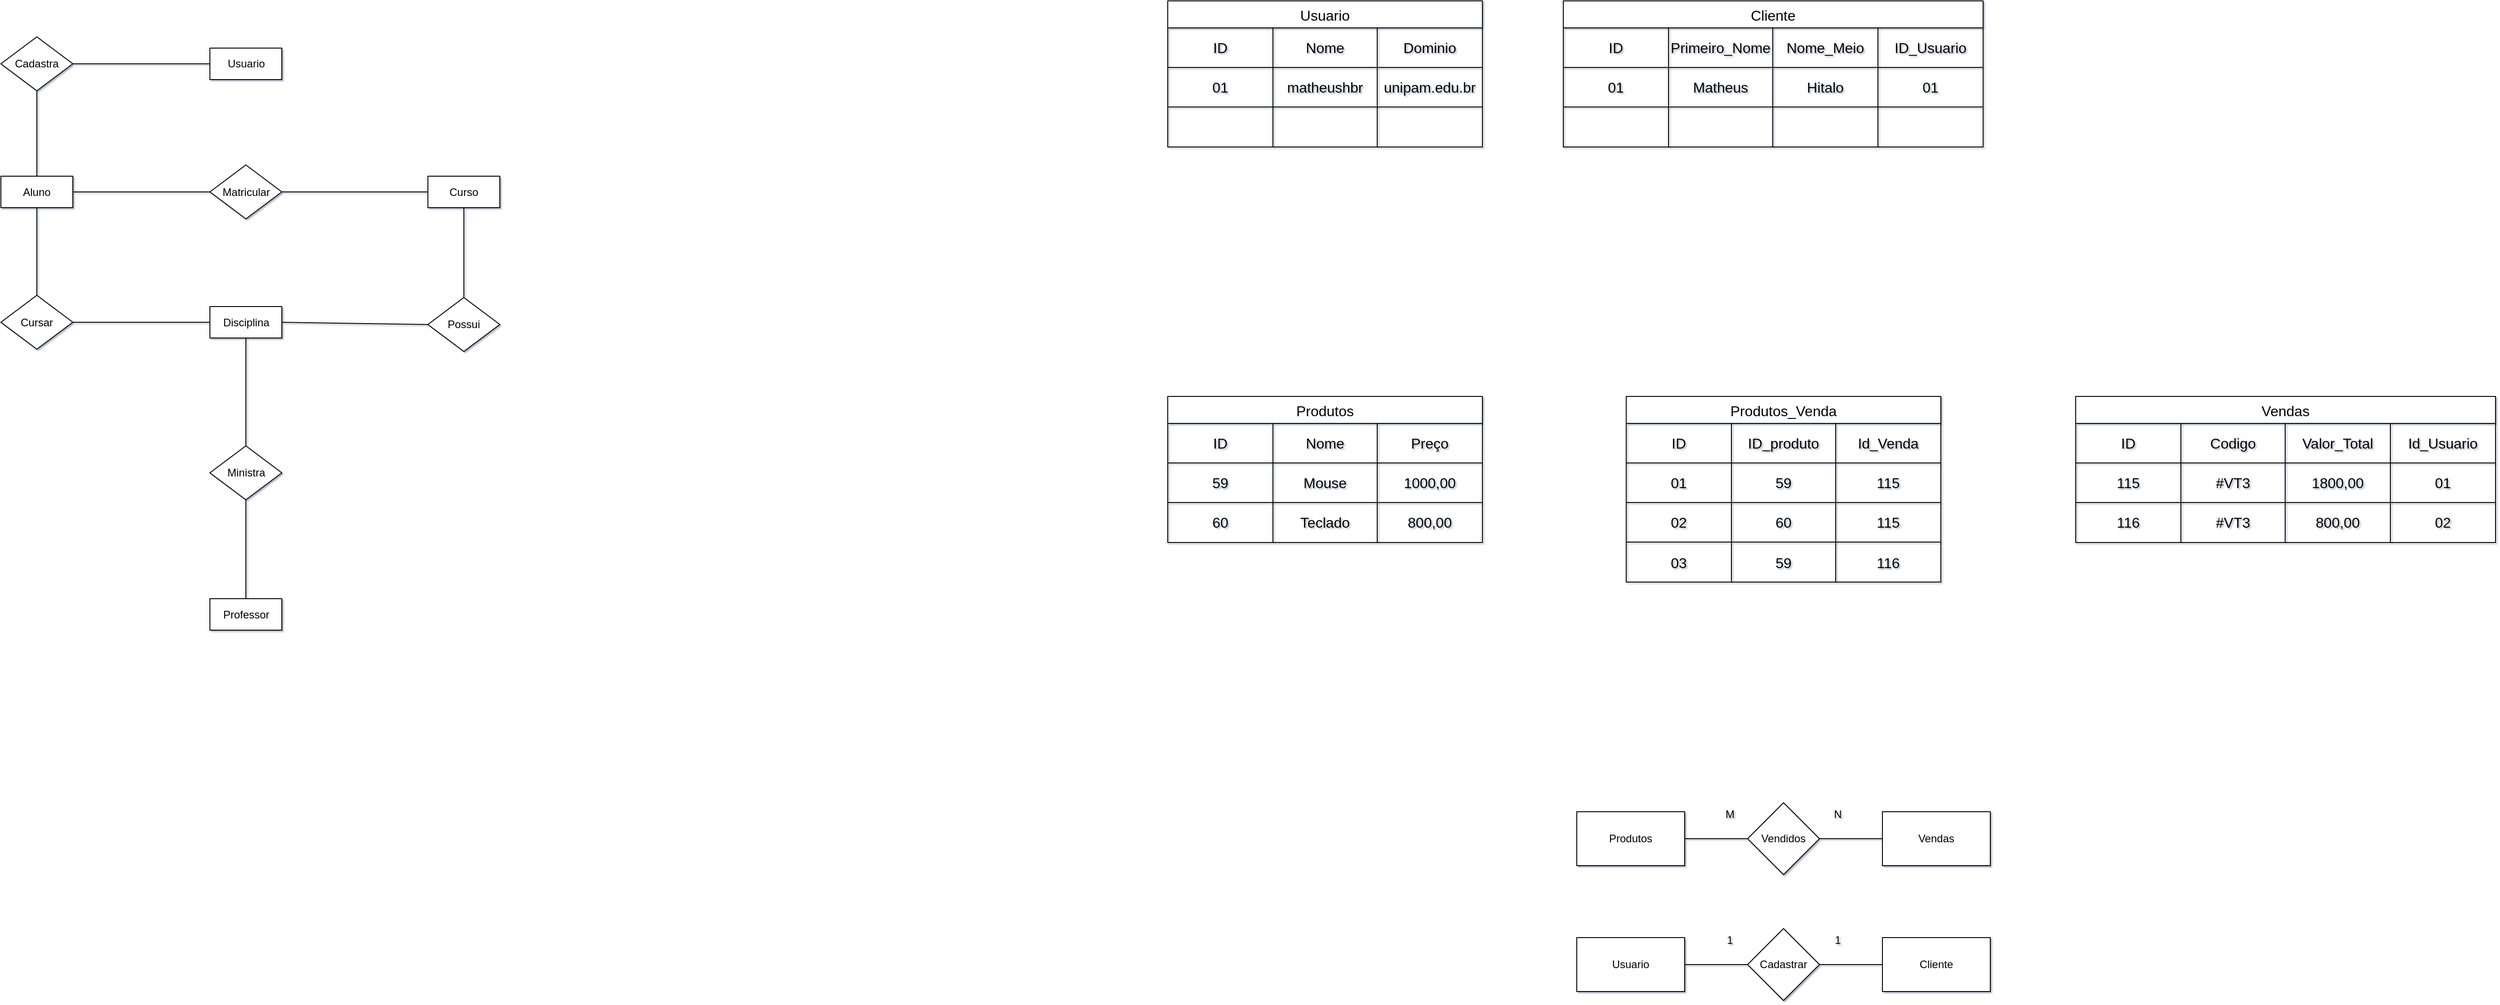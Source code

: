 <mxfile>
    <diagram id="MPY_lD23Bse4cmmgmdZv" name="Página-1">
        <mxGraphModel dx="924" dy="499" grid="1" gridSize="10" guides="1" tooltips="1" connect="1" arrows="1" fold="1" page="1" pageScale="1" pageWidth="2040" pageHeight="2040" math="0" shadow="1">
            <root>
                <mxCell id="0"/>
                <mxCell id="1" parent="0"/>
                <mxCell id="2" value="Matricular" style="rhombus;whiteSpace=wrap;html=1;" vertex="1" parent="1">
                    <mxGeometry x="974.5" y="662.5" width="80" height="60" as="geometry"/>
                </mxCell>
                <mxCell id="3" value="Aluno" style="whiteSpace=wrap;html=1;" vertex="1" parent="1">
                    <mxGeometry x="742" y="675" width="80" height="35" as="geometry"/>
                </mxCell>
                <mxCell id="4" value="Disciplina" style="whiteSpace=wrap;html=1;" vertex="1" parent="1">
                    <mxGeometry x="974.5" y="820" width="80" height="35" as="geometry"/>
                </mxCell>
                <mxCell id="5" value="Possui" style="rhombus;whiteSpace=wrap;html=1;" vertex="1" parent="1">
                    <mxGeometry x="1217" y="810" width="80" height="60" as="geometry"/>
                </mxCell>
                <mxCell id="6" value="Curso" style="whiteSpace=wrap;html=1;" vertex="1" parent="1">
                    <mxGeometry x="1217" y="675" width="80" height="35" as="geometry"/>
                </mxCell>
                <mxCell id="7" value="" style="endArrow=none;html=1;entryX=0.5;entryY=1;entryDx=0;entryDy=0;exitX=0.5;exitY=0;exitDx=0;exitDy=0;" edge="1" parent="1" source="5" target="6">
                    <mxGeometry width="50" height="50" relative="1" as="geometry">
                        <mxPoint x="992" y="795" as="sourcePoint"/>
                        <mxPoint x="1042" y="745" as="targetPoint"/>
                    </mxGeometry>
                </mxCell>
                <mxCell id="8" value="" style="endArrow=none;html=1;entryX=0;entryY=0.5;entryDx=0;entryDy=0;exitX=1;exitY=0.5;exitDx=0;exitDy=0;" edge="1" parent="1" source="4" target="5">
                    <mxGeometry width="50" height="50" relative="1" as="geometry">
                        <mxPoint x="992" y="795" as="sourcePoint"/>
                        <mxPoint x="1042" y="745" as="targetPoint"/>
                    </mxGeometry>
                </mxCell>
                <mxCell id="9" value="" style="endArrow=none;html=1;exitX=1;exitY=0.5;exitDx=0;exitDy=0;entryX=0;entryY=0.5;entryDx=0;entryDy=0;" edge="1" parent="1" source="16" target="4">
                    <mxGeometry width="50" height="50" relative="1" as="geometry">
                        <mxPoint x="992" y="795" as="sourcePoint"/>
                        <mxPoint x="1042" y="745" as="targetPoint"/>
                    </mxGeometry>
                </mxCell>
                <mxCell id="10" value="" style="endArrow=none;html=1;entryX=0.5;entryY=1;entryDx=0;entryDy=0;exitX=0.5;exitY=0;exitDx=0;exitDy=0;" edge="1" parent="1" source="16" target="3">
                    <mxGeometry width="50" height="50" relative="1" as="geometry">
                        <mxPoint x="992" y="795" as="sourcePoint"/>
                        <mxPoint x="1042" y="745" as="targetPoint"/>
                    </mxGeometry>
                </mxCell>
                <mxCell id="11" value="Cadastra" style="rhombus;whiteSpace=wrap;html=1;" vertex="1" parent="1">
                    <mxGeometry x="742" y="520" width="80" height="60" as="geometry"/>
                </mxCell>
                <mxCell id="12" value="Usuario" style="whiteSpace=wrap;html=1;" vertex="1" parent="1">
                    <mxGeometry x="974.5" y="532.5" width="80" height="35" as="geometry"/>
                </mxCell>
                <mxCell id="13" value="" style="endArrow=none;html=1;entryX=0.5;entryY=1;entryDx=0;entryDy=0;exitX=0.5;exitY=0;exitDx=0;exitDy=0;" edge="1" parent="1" source="3" target="11">
                    <mxGeometry width="50" height="50" relative="1" as="geometry">
                        <mxPoint x="992" y="695" as="sourcePoint"/>
                        <mxPoint x="1042" y="645" as="targetPoint"/>
                    </mxGeometry>
                </mxCell>
                <mxCell id="14" value="" style="endArrow=none;html=1;entryX=1;entryY=0.5;entryDx=0;entryDy=0;exitX=0;exitY=0.5;exitDx=0;exitDy=0;" edge="1" parent="1" source="12" target="11">
                    <mxGeometry width="50" height="50" relative="1" as="geometry">
                        <mxPoint x="992" y="695" as="sourcePoint"/>
                        <mxPoint x="1042" y="645" as="targetPoint"/>
                    </mxGeometry>
                </mxCell>
                <mxCell id="16" value="Cursar" style="rhombus;whiteSpace=wrap;html=1;" vertex="1" parent="1">
                    <mxGeometry x="742" y="807.5" width="80" height="60" as="geometry"/>
                </mxCell>
                <mxCell id="17" value="" style="endArrow=none;html=1;entryX=1;entryY=0.5;entryDx=0;entryDy=0;exitX=0;exitY=0.5;exitDx=0;exitDy=0;" edge="1" parent="1" source="2" target="3">
                    <mxGeometry width="50" height="50" relative="1" as="geometry">
                        <mxPoint x="962" y="665" as="sourcePoint"/>
                        <mxPoint x="1042" y="645" as="targetPoint"/>
                    </mxGeometry>
                </mxCell>
                <mxCell id="18" value="" style="endArrow=none;html=1;entryX=0;entryY=0.5;entryDx=0;entryDy=0;exitX=1;exitY=0.5;exitDx=0;exitDy=0;" edge="1" parent="1" source="2" target="6">
                    <mxGeometry width="50" height="50" relative="1" as="geometry">
                        <mxPoint x="1062" y="695" as="sourcePoint"/>
                        <mxPoint x="1042" y="645" as="targetPoint"/>
                    </mxGeometry>
                </mxCell>
                <mxCell id="19" value="Ministra" style="rhombus;whiteSpace=wrap;html=1;" vertex="1" parent="1">
                    <mxGeometry x="974.5" y="975" width="80" height="60" as="geometry"/>
                </mxCell>
                <mxCell id="20" value="" style="endArrow=none;html=1;entryX=0.5;entryY=1;entryDx=0;entryDy=0;exitX=0.5;exitY=0;exitDx=0;exitDy=0;" edge="1" parent="1" source="19" target="4">
                    <mxGeometry width="50" height="50" relative="1" as="geometry">
                        <mxPoint x="992" y="995" as="sourcePoint"/>
                        <mxPoint x="1042" y="945" as="targetPoint"/>
                    </mxGeometry>
                </mxCell>
                <mxCell id="21" value="Professor" style="whiteSpace=wrap;html=1;" vertex="1" parent="1">
                    <mxGeometry x="974.5" y="1145" width="80" height="35" as="geometry"/>
                </mxCell>
                <mxCell id="22" value="" style="endArrow=none;html=1;entryX=0.5;entryY=0;entryDx=0;entryDy=0;exitX=0.5;exitY=1;exitDx=0;exitDy=0;" edge="1" parent="1" source="19" target="21">
                    <mxGeometry width="50" height="50" relative="1" as="geometry">
                        <mxPoint x="992" y="995" as="sourcePoint"/>
                        <mxPoint x="1042" y="945" as="targetPoint"/>
                    </mxGeometry>
                </mxCell>
                <mxCell id="27" value="Usuario" style="shape=table;startSize=30;container=1;collapsible=0;childLayout=tableLayout;strokeColor=default;fontSize=16;" vertex="1" parent="1">
                    <mxGeometry x="2040" y="480" width="350" height="162.5" as="geometry"/>
                </mxCell>
                <mxCell id="28" value="" style="shape=tableRow;horizontal=0;startSize=0;swimlaneHead=0;swimlaneBody=0;strokeColor=inherit;top=0;left=0;bottom=0;right=0;collapsible=0;dropTarget=0;fillColor=none;points=[[0,0.5],[1,0.5]];portConstraint=eastwest;fontSize=16;" vertex="1" parent="27">
                    <mxGeometry y="30" width="350" height="44" as="geometry"/>
                </mxCell>
                <mxCell id="29" value="ID" style="shape=partialRectangle;html=1;whiteSpace=wrap;connectable=0;strokeColor=inherit;overflow=hidden;fillColor=none;top=0;left=0;bottom=0;right=0;pointerEvents=1;fontSize=16;" vertex="1" parent="28">
                    <mxGeometry width="117" height="44" as="geometry">
                        <mxRectangle width="117" height="44" as="alternateBounds"/>
                    </mxGeometry>
                </mxCell>
                <mxCell id="30" value="Nome" style="shape=partialRectangle;html=1;whiteSpace=wrap;connectable=0;strokeColor=inherit;overflow=hidden;fillColor=none;top=0;left=0;bottom=0;right=0;pointerEvents=1;fontSize=16;" vertex="1" parent="28">
                    <mxGeometry x="117" width="116" height="44" as="geometry">
                        <mxRectangle width="116" height="44" as="alternateBounds"/>
                    </mxGeometry>
                </mxCell>
                <mxCell id="31" value="Dominio" style="shape=partialRectangle;html=1;whiteSpace=wrap;connectable=0;strokeColor=inherit;overflow=hidden;fillColor=none;top=0;left=0;bottom=0;right=0;pointerEvents=1;fontSize=16;" vertex="1" parent="28">
                    <mxGeometry x="233" width="117" height="44" as="geometry">
                        <mxRectangle width="117" height="44" as="alternateBounds"/>
                    </mxGeometry>
                </mxCell>
                <mxCell id="32" value="" style="shape=tableRow;horizontal=0;startSize=0;swimlaneHead=0;swimlaneBody=0;strokeColor=inherit;top=0;left=0;bottom=0;right=0;collapsible=0;dropTarget=0;fillColor=none;points=[[0,0.5],[1,0.5]];portConstraint=eastwest;fontSize=16;" vertex="1" parent="27">
                    <mxGeometry y="74" width="350" height="44" as="geometry"/>
                </mxCell>
                <mxCell id="33" value="01" style="shape=partialRectangle;html=1;whiteSpace=wrap;connectable=0;strokeColor=inherit;overflow=hidden;fillColor=none;top=0;left=0;bottom=0;right=0;pointerEvents=1;fontSize=16;" vertex="1" parent="32">
                    <mxGeometry width="117" height="44" as="geometry">
                        <mxRectangle width="117" height="44" as="alternateBounds"/>
                    </mxGeometry>
                </mxCell>
                <mxCell id="34" value="matheushbr" style="shape=partialRectangle;html=1;whiteSpace=wrap;connectable=0;strokeColor=inherit;overflow=hidden;fillColor=none;top=0;left=0;bottom=0;right=0;pointerEvents=1;fontSize=16;" vertex="1" parent="32">
                    <mxGeometry x="117" width="116" height="44" as="geometry">
                        <mxRectangle width="116" height="44" as="alternateBounds"/>
                    </mxGeometry>
                </mxCell>
                <mxCell id="35" value="unipam.edu.br" style="shape=partialRectangle;html=1;whiteSpace=wrap;connectable=0;strokeColor=inherit;overflow=hidden;fillColor=none;top=0;left=0;bottom=0;right=0;pointerEvents=1;fontSize=16;" vertex="1" parent="32">
                    <mxGeometry x="233" width="117" height="44" as="geometry">
                        <mxRectangle width="117" height="44" as="alternateBounds"/>
                    </mxGeometry>
                </mxCell>
                <mxCell id="36" value="" style="shape=tableRow;horizontal=0;startSize=0;swimlaneHead=0;swimlaneBody=0;strokeColor=inherit;top=0;left=0;bottom=0;right=0;collapsible=0;dropTarget=0;fillColor=none;points=[[0,0.5],[1,0.5]];portConstraint=eastwest;fontSize=16;" vertex="1" parent="27">
                    <mxGeometry y="118" width="350" height="44" as="geometry"/>
                </mxCell>
                <mxCell id="37" value="" style="shape=partialRectangle;html=1;whiteSpace=wrap;connectable=0;strokeColor=inherit;overflow=hidden;fillColor=none;top=0;left=0;bottom=0;right=0;pointerEvents=1;fontSize=16;" vertex="1" parent="36">
                    <mxGeometry width="117" height="44" as="geometry">
                        <mxRectangle width="117" height="44" as="alternateBounds"/>
                    </mxGeometry>
                </mxCell>
                <mxCell id="38" value="" style="shape=partialRectangle;html=1;whiteSpace=wrap;connectable=0;strokeColor=inherit;overflow=hidden;fillColor=none;top=0;left=0;bottom=0;right=0;pointerEvents=1;fontSize=16;" vertex="1" parent="36">
                    <mxGeometry x="117" width="116" height="44" as="geometry">
                        <mxRectangle width="116" height="44" as="alternateBounds"/>
                    </mxGeometry>
                </mxCell>
                <mxCell id="39" value="" style="shape=partialRectangle;html=1;whiteSpace=wrap;connectable=0;strokeColor=inherit;overflow=hidden;fillColor=none;top=0;left=0;bottom=0;right=0;pointerEvents=1;fontSize=16;" vertex="1" parent="36">
                    <mxGeometry x="233" width="117" height="44" as="geometry">
                        <mxRectangle width="117" height="44" as="alternateBounds"/>
                    </mxGeometry>
                </mxCell>
                <mxCell id="40" value="Cliente" style="shape=table;startSize=30;container=1;collapsible=0;childLayout=tableLayout;strokeColor=default;fontSize=16;" vertex="1" parent="1">
                    <mxGeometry x="2480" y="480" width="467" height="162.5" as="geometry"/>
                </mxCell>
                <mxCell id="41" value="" style="shape=tableRow;horizontal=0;startSize=0;swimlaneHead=0;swimlaneBody=0;strokeColor=inherit;top=0;left=0;bottom=0;right=0;collapsible=0;dropTarget=0;fillColor=none;points=[[0,0.5],[1,0.5]];portConstraint=eastwest;fontSize=16;" vertex="1" parent="40">
                    <mxGeometry y="30" width="467" height="44" as="geometry"/>
                </mxCell>
                <mxCell id="42" value="ID" style="shape=partialRectangle;html=1;whiteSpace=wrap;connectable=0;strokeColor=inherit;overflow=hidden;fillColor=none;top=0;left=0;bottom=0;right=0;pointerEvents=1;fontSize=16;" vertex="1" parent="41">
                    <mxGeometry width="117" height="44" as="geometry">
                        <mxRectangle width="117" height="44" as="alternateBounds"/>
                    </mxGeometry>
                </mxCell>
                <mxCell id="43" value="Primeiro_Nome" style="shape=partialRectangle;html=1;whiteSpace=wrap;connectable=0;strokeColor=inherit;overflow=hidden;fillColor=none;top=0;left=0;bottom=0;right=0;pointerEvents=1;fontSize=16;" vertex="1" parent="41">
                    <mxGeometry x="117" width="116" height="44" as="geometry">
                        <mxRectangle width="116" height="44" as="alternateBounds"/>
                    </mxGeometry>
                </mxCell>
                <mxCell id="44" value="Nome_Meio" style="shape=partialRectangle;html=1;whiteSpace=wrap;connectable=0;strokeColor=inherit;overflow=hidden;fillColor=none;top=0;left=0;bottom=0;right=0;pointerEvents=1;fontSize=16;" vertex="1" parent="41">
                    <mxGeometry x="233" width="117" height="44" as="geometry">
                        <mxRectangle width="117" height="44" as="alternateBounds"/>
                    </mxGeometry>
                </mxCell>
                <mxCell id="53" value="ID_Usuario" style="shape=partialRectangle;html=1;whiteSpace=wrap;connectable=0;strokeColor=inherit;overflow=hidden;fillColor=none;top=0;left=0;bottom=0;right=0;pointerEvents=1;fontSize=16;" vertex="1" parent="41">
                    <mxGeometry x="350" width="117" height="44" as="geometry">
                        <mxRectangle width="117" height="44" as="alternateBounds"/>
                    </mxGeometry>
                </mxCell>
                <mxCell id="45" value="" style="shape=tableRow;horizontal=0;startSize=0;swimlaneHead=0;swimlaneBody=0;strokeColor=inherit;top=0;left=0;bottom=0;right=0;collapsible=0;dropTarget=0;fillColor=none;points=[[0,0.5],[1,0.5]];portConstraint=eastwest;fontSize=16;" vertex="1" parent="40">
                    <mxGeometry y="74" width="467" height="44" as="geometry"/>
                </mxCell>
                <mxCell id="46" value="01" style="shape=partialRectangle;html=1;whiteSpace=wrap;connectable=0;strokeColor=inherit;overflow=hidden;fillColor=none;top=0;left=0;bottom=0;right=0;pointerEvents=1;fontSize=16;" vertex="1" parent="45">
                    <mxGeometry width="117" height="44" as="geometry">
                        <mxRectangle width="117" height="44" as="alternateBounds"/>
                    </mxGeometry>
                </mxCell>
                <mxCell id="47" value="Matheus" style="shape=partialRectangle;html=1;whiteSpace=wrap;connectable=0;strokeColor=inherit;overflow=hidden;fillColor=none;top=0;left=0;bottom=0;right=0;pointerEvents=1;fontSize=16;" vertex="1" parent="45">
                    <mxGeometry x="117" width="116" height="44" as="geometry">
                        <mxRectangle width="116" height="44" as="alternateBounds"/>
                    </mxGeometry>
                </mxCell>
                <mxCell id="48" value="Hitalo" style="shape=partialRectangle;html=1;whiteSpace=wrap;connectable=0;strokeColor=inherit;overflow=hidden;fillColor=none;top=0;left=0;bottom=0;right=0;pointerEvents=1;fontSize=16;" vertex="1" parent="45">
                    <mxGeometry x="233" width="117" height="44" as="geometry">
                        <mxRectangle width="117" height="44" as="alternateBounds"/>
                    </mxGeometry>
                </mxCell>
                <mxCell id="54" value="01" style="shape=partialRectangle;html=1;whiteSpace=wrap;connectable=0;strokeColor=inherit;overflow=hidden;fillColor=none;top=0;left=0;bottom=0;right=0;pointerEvents=1;fontSize=16;" vertex="1" parent="45">
                    <mxGeometry x="350" width="117" height="44" as="geometry">
                        <mxRectangle width="117" height="44" as="alternateBounds"/>
                    </mxGeometry>
                </mxCell>
                <mxCell id="49" value="" style="shape=tableRow;horizontal=0;startSize=0;swimlaneHead=0;swimlaneBody=0;strokeColor=inherit;top=0;left=0;bottom=0;right=0;collapsible=0;dropTarget=0;fillColor=none;points=[[0,0.5],[1,0.5]];portConstraint=eastwest;fontSize=16;" vertex="1" parent="40">
                    <mxGeometry y="118" width="467" height="44" as="geometry"/>
                </mxCell>
                <mxCell id="50" value="" style="shape=partialRectangle;html=1;whiteSpace=wrap;connectable=0;strokeColor=inherit;overflow=hidden;fillColor=none;top=0;left=0;bottom=0;right=0;pointerEvents=1;fontSize=16;" vertex="1" parent="49">
                    <mxGeometry width="117" height="44" as="geometry">
                        <mxRectangle width="117" height="44" as="alternateBounds"/>
                    </mxGeometry>
                </mxCell>
                <mxCell id="51" value="" style="shape=partialRectangle;html=1;whiteSpace=wrap;connectable=0;strokeColor=inherit;overflow=hidden;fillColor=none;top=0;left=0;bottom=0;right=0;pointerEvents=1;fontSize=16;" vertex="1" parent="49">
                    <mxGeometry x="117" width="116" height="44" as="geometry">
                        <mxRectangle width="116" height="44" as="alternateBounds"/>
                    </mxGeometry>
                </mxCell>
                <mxCell id="52" value="" style="shape=partialRectangle;html=1;whiteSpace=wrap;connectable=0;strokeColor=inherit;overflow=hidden;fillColor=none;top=0;left=0;bottom=0;right=0;pointerEvents=1;fontSize=16;" vertex="1" parent="49">
                    <mxGeometry x="233" width="117" height="44" as="geometry">
                        <mxRectangle width="117" height="44" as="alternateBounds"/>
                    </mxGeometry>
                </mxCell>
                <mxCell id="55" style="shape=partialRectangle;html=1;whiteSpace=wrap;connectable=0;strokeColor=inherit;overflow=hidden;fillColor=none;top=0;left=0;bottom=0;right=0;pointerEvents=1;fontSize=16;" vertex="1" parent="49">
                    <mxGeometry x="350" width="117" height="44" as="geometry">
                        <mxRectangle width="117" height="44" as="alternateBounds"/>
                    </mxGeometry>
                </mxCell>
                <mxCell id="56" value="Produtos" style="shape=table;startSize=30;container=1;collapsible=0;childLayout=tableLayout;strokeColor=default;fontSize=16;" vertex="1" parent="1">
                    <mxGeometry x="2040" y="920" width="350" height="162.5" as="geometry"/>
                </mxCell>
                <mxCell id="57" value="" style="shape=tableRow;horizontal=0;startSize=0;swimlaneHead=0;swimlaneBody=0;strokeColor=inherit;top=0;left=0;bottom=0;right=0;collapsible=0;dropTarget=0;fillColor=none;points=[[0,0.5],[1,0.5]];portConstraint=eastwest;fontSize=16;" vertex="1" parent="56">
                    <mxGeometry y="30" width="350" height="44" as="geometry"/>
                </mxCell>
                <mxCell id="58" value="ID" style="shape=partialRectangle;html=1;whiteSpace=wrap;connectable=0;strokeColor=inherit;overflow=hidden;fillColor=none;top=0;left=0;bottom=0;right=0;pointerEvents=1;fontSize=16;" vertex="1" parent="57">
                    <mxGeometry width="117" height="44" as="geometry">
                        <mxRectangle width="117" height="44" as="alternateBounds"/>
                    </mxGeometry>
                </mxCell>
                <mxCell id="59" value="Nome" style="shape=partialRectangle;html=1;whiteSpace=wrap;connectable=0;strokeColor=inherit;overflow=hidden;fillColor=none;top=0;left=0;bottom=0;right=0;pointerEvents=1;fontSize=16;" vertex="1" parent="57">
                    <mxGeometry x="117" width="116" height="44" as="geometry">
                        <mxRectangle width="116" height="44" as="alternateBounds"/>
                    </mxGeometry>
                </mxCell>
                <mxCell id="60" value="Preço" style="shape=partialRectangle;html=1;whiteSpace=wrap;connectable=0;strokeColor=inherit;overflow=hidden;fillColor=none;top=0;left=0;bottom=0;right=0;pointerEvents=1;fontSize=16;" vertex="1" parent="57">
                    <mxGeometry x="233" width="117" height="44" as="geometry">
                        <mxRectangle width="117" height="44" as="alternateBounds"/>
                    </mxGeometry>
                </mxCell>
                <mxCell id="61" value="" style="shape=tableRow;horizontal=0;startSize=0;swimlaneHead=0;swimlaneBody=0;strokeColor=inherit;top=0;left=0;bottom=0;right=0;collapsible=0;dropTarget=0;fillColor=none;points=[[0,0.5],[1,0.5]];portConstraint=eastwest;fontSize=16;" vertex="1" parent="56">
                    <mxGeometry y="74" width="350" height="44" as="geometry"/>
                </mxCell>
                <mxCell id="62" value="59" style="shape=partialRectangle;html=1;whiteSpace=wrap;connectable=0;strokeColor=inherit;overflow=hidden;fillColor=none;top=0;left=0;bottom=0;right=0;pointerEvents=1;fontSize=16;" vertex="1" parent="61">
                    <mxGeometry width="117" height="44" as="geometry">
                        <mxRectangle width="117" height="44" as="alternateBounds"/>
                    </mxGeometry>
                </mxCell>
                <mxCell id="63" value="Mouse" style="shape=partialRectangle;html=1;whiteSpace=wrap;connectable=0;strokeColor=inherit;overflow=hidden;fillColor=none;top=0;left=0;bottom=0;right=0;pointerEvents=1;fontSize=16;" vertex="1" parent="61">
                    <mxGeometry x="117" width="116" height="44" as="geometry">
                        <mxRectangle width="116" height="44" as="alternateBounds"/>
                    </mxGeometry>
                </mxCell>
                <mxCell id="64" value="1000,00" style="shape=partialRectangle;html=1;whiteSpace=wrap;connectable=0;strokeColor=inherit;overflow=hidden;fillColor=none;top=0;left=0;bottom=0;right=0;pointerEvents=1;fontSize=16;" vertex="1" parent="61">
                    <mxGeometry x="233" width="117" height="44" as="geometry">
                        <mxRectangle width="117" height="44" as="alternateBounds"/>
                    </mxGeometry>
                </mxCell>
                <mxCell id="65" value="" style="shape=tableRow;horizontal=0;startSize=0;swimlaneHead=0;swimlaneBody=0;strokeColor=inherit;top=0;left=0;bottom=0;right=0;collapsible=0;dropTarget=0;fillColor=none;points=[[0,0.5],[1,0.5]];portConstraint=eastwest;fontSize=16;" vertex="1" parent="56">
                    <mxGeometry y="118" width="350" height="44" as="geometry"/>
                </mxCell>
                <mxCell id="66" value="60" style="shape=partialRectangle;html=1;whiteSpace=wrap;connectable=0;strokeColor=inherit;overflow=hidden;fillColor=none;top=0;left=0;bottom=0;right=0;pointerEvents=1;fontSize=16;" vertex="1" parent="65">
                    <mxGeometry width="117" height="44" as="geometry">
                        <mxRectangle width="117" height="44" as="alternateBounds"/>
                    </mxGeometry>
                </mxCell>
                <mxCell id="67" value="Teclado" style="shape=partialRectangle;html=1;whiteSpace=wrap;connectable=0;strokeColor=inherit;overflow=hidden;fillColor=none;top=0;left=0;bottom=0;right=0;pointerEvents=1;fontSize=16;" vertex="1" parent="65">
                    <mxGeometry x="117" width="116" height="44" as="geometry">
                        <mxRectangle width="116" height="44" as="alternateBounds"/>
                    </mxGeometry>
                </mxCell>
                <mxCell id="68" value="800,00" style="shape=partialRectangle;html=1;whiteSpace=wrap;connectable=0;strokeColor=inherit;overflow=hidden;fillColor=none;top=0;left=0;bottom=0;right=0;pointerEvents=1;fontSize=16;" vertex="1" parent="65">
                    <mxGeometry x="233" width="117" height="44" as="geometry">
                        <mxRectangle width="117" height="44" as="alternateBounds"/>
                    </mxGeometry>
                </mxCell>
                <mxCell id="69" value="Produtos_Venda" style="shape=table;startSize=30;container=1;collapsible=0;childLayout=tableLayout;strokeColor=default;fontSize=16;" vertex="1" parent="1">
                    <mxGeometry x="2550" y="920" width="350" height="206.5" as="geometry"/>
                </mxCell>
                <mxCell id="70" value="" style="shape=tableRow;horizontal=0;startSize=0;swimlaneHead=0;swimlaneBody=0;strokeColor=inherit;top=0;left=0;bottom=0;right=0;collapsible=0;dropTarget=0;fillColor=none;points=[[0,0.5],[1,0.5]];portConstraint=eastwest;fontSize=16;" vertex="1" parent="69">
                    <mxGeometry y="30" width="350" height="44" as="geometry"/>
                </mxCell>
                <mxCell id="71" value="ID" style="shape=partialRectangle;html=1;whiteSpace=wrap;connectable=0;strokeColor=inherit;overflow=hidden;fillColor=none;top=0;left=0;bottom=0;right=0;pointerEvents=1;fontSize=16;" vertex="1" parent="70">
                    <mxGeometry width="117" height="44" as="geometry">
                        <mxRectangle width="117" height="44" as="alternateBounds"/>
                    </mxGeometry>
                </mxCell>
                <mxCell id="72" value="ID_produto" style="shape=partialRectangle;html=1;whiteSpace=wrap;connectable=0;strokeColor=inherit;overflow=hidden;fillColor=none;top=0;left=0;bottom=0;right=0;pointerEvents=1;fontSize=16;" vertex="1" parent="70">
                    <mxGeometry x="117" width="116" height="44" as="geometry">
                        <mxRectangle width="116" height="44" as="alternateBounds"/>
                    </mxGeometry>
                </mxCell>
                <mxCell id="73" value="Id_Venda" style="shape=partialRectangle;html=1;whiteSpace=wrap;connectable=0;strokeColor=inherit;overflow=hidden;fillColor=none;top=0;left=0;bottom=0;right=0;pointerEvents=1;fontSize=16;" vertex="1" parent="70">
                    <mxGeometry x="233" width="117" height="44" as="geometry">
                        <mxRectangle width="117" height="44" as="alternateBounds"/>
                    </mxGeometry>
                </mxCell>
                <mxCell id="75" value="" style="shape=tableRow;horizontal=0;startSize=0;swimlaneHead=0;swimlaneBody=0;strokeColor=inherit;top=0;left=0;bottom=0;right=0;collapsible=0;dropTarget=0;fillColor=none;points=[[0,0.5],[1,0.5]];portConstraint=eastwest;fontSize=16;" vertex="1" parent="69">
                    <mxGeometry y="74" width="350" height="44" as="geometry"/>
                </mxCell>
                <mxCell id="76" value="01" style="shape=partialRectangle;html=1;whiteSpace=wrap;connectable=0;strokeColor=inherit;overflow=hidden;fillColor=none;top=0;left=0;bottom=0;right=0;pointerEvents=1;fontSize=16;" vertex="1" parent="75">
                    <mxGeometry width="117" height="44" as="geometry">
                        <mxRectangle width="117" height="44" as="alternateBounds"/>
                    </mxGeometry>
                </mxCell>
                <mxCell id="77" value="59" style="shape=partialRectangle;html=1;whiteSpace=wrap;connectable=0;strokeColor=inherit;overflow=hidden;fillColor=none;top=0;left=0;bottom=0;right=0;pointerEvents=1;fontSize=16;" vertex="1" parent="75">
                    <mxGeometry x="117" width="116" height="44" as="geometry">
                        <mxRectangle width="116" height="44" as="alternateBounds"/>
                    </mxGeometry>
                </mxCell>
                <mxCell id="78" value="115" style="shape=partialRectangle;html=1;whiteSpace=wrap;connectable=0;strokeColor=inherit;overflow=hidden;fillColor=none;top=0;left=0;bottom=0;right=0;pointerEvents=1;fontSize=16;" vertex="1" parent="75">
                    <mxGeometry x="233" width="117" height="44" as="geometry">
                        <mxRectangle width="117" height="44" as="alternateBounds"/>
                    </mxGeometry>
                </mxCell>
                <mxCell id="80" value="" style="shape=tableRow;horizontal=0;startSize=0;swimlaneHead=0;swimlaneBody=0;strokeColor=inherit;top=0;left=0;bottom=0;right=0;collapsible=0;dropTarget=0;fillColor=none;points=[[0,0.5],[1,0.5]];portConstraint=eastwest;fontSize=16;" vertex="1" parent="69">
                    <mxGeometry y="118" width="350" height="44" as="geometry"/>
                </mxCell>
                <mxCell id="81" value="02" style="shape=partialRectangle;html=1;whiteSpace=wrap;connectable=0;strokeColor=inherit;overflow=hidden;fillColor=none;top=0;left=0;bottom=0;right=0;pointerEvents=1;fontSize=16;" vertex="1" parent="80">
                    <mxGeometry width="117" height="44" as="geometry">
                        <mxRectangle width="117" height="44" as="alternateBounds"/>
                    </mxGeometry>
                </mxCell>
                <mxCell id="82" value="60" style="shape=partialRectangle;html=1;whiteSpace=wrap;connectable=0;strokeColor=inherit;overflow=hidden;fillColor=none;top=0;left=0;bottom=0;right=0;pointerEvents=1;fontSize=16;" vertex="1" parent="80">
                    <mxGeometry x="117" width="116" height="44" as="geometry">
                        <mxRectangle width="116" height="44" as="alternateBounds"/>
                    </mxGeometry>
                </mxCell>
                <mxCell id="83" value="115" style="shape=partialRectangle;html=1;whiteSpace=wrap;connectable=0;strokeColor=inherit;overflow=hidden;fillColor=none;top=0;left=0;bottom=0;right=0;pointerEvents=1;fontSize=16;" vertex="1" parent="80">
                    <mxGeometry x="233" width="117" height="44" as="geometry">
                        <mxRectangle width="117" height="44" as="alternateBounds"/>
                    </mxGeometry>
                </mxCell>
                <mxCell id="111" style="shape=tableRow;horizontal=0;startSize=0;swimlaneHead=0;swimlaneBody=0;strokeColor=inherit;top=0;left=0;bottom=0;right=0;collapsible=0;dropTarget=0;fillColor=none;points=[[0,0.5],[1,0.5]];portConstraint=eastwest;fontSize=16;" vertex="1" parent="69">
                    <mxGeometry y="162" width="350" height="45" as="geometry"/>
                </mxCell>
                <mxCell id="112" value="03" style="shape=partialRectangle;html=1;whiteSpace=wrap;connectable=0;strokeColor=inherit;overflow=hidden;fillColor=none;top=0;left=0;bottom=0;right=0;pointerEvents=1;fontSize=16;" vertex="1" parent="111">
                    <mxGeometry width="117" height="45" as="geometry">
                        <mxRectangle width="117" height="45" as="alternateBounds"/>
                    </mxGeometry>
                </mxCell>
                <mxCell id="113" value="59" style="shape=partialRectangle;html=1;whiteSpace=wrap;connectable=0;strokeColor=inherit;overflow=hidden;fillColor=none;top=0;left=0;bottom=0;right=0;pointerEvents=1;fontSize=16;" vertex="1" parent="111">
                    <mxGeometry x="117" width="116" height="45" as="geometry">
                        <mxRectangle width="116" height="45" as="alternateBounds"/>
                    </mxGeometry>
                </mxCell>
                <mxCell id="114" value="116" style="shape=partialRectangle;html=1;whiteSpace=wrap;connectable=0;strokeColor=inherit;overflow=hidden;fillColor=none;top=0;left=0;bottom=0;right=0;pointerEvents=1;fontSize=16;" vertex="1" parent="111">
                    <mxGeometry x="233" width="117" height="45" as="geometry">
                        <mxRectangle width="117" height="45" as="alternateBounds"/>
                    </mxGeometry>
                </mxCell>
                <mxCell id="85" value="Vendas" style="shape=table;startSize=30;container=1;collapsible=0;childLayout=tableLayout;strokeColor=default;fontSize=16;" vertex="1" parent="1">
                    <mxGeometry x="3050" y="920" width="467" height="162.5" as="geometry"/>
                </mxCell>
                <mxCell id="86" value="" style="shape=tableRow;horizontal=0;startSize=0;swimlaneHead=0;swimlaneBody=0;strokeColor=inherit;top=0;left=0;bottom=0;right=0;collapsible=0;dropTarget=0;fillColor=none;points=[[0,0.5],[1,0.5]];portConstraint=eastwest;fontSize=16;" vertex="1" parent="85">
                    <mxGeometry y="30" width="467" height="44" as="geometry"/>
                </mxCell>
                <mxCell id="87" value="ID" style="shape=partialRectangle;html=1;whiteSpace=wrap;connectable=0;strokeColor=inherit;overflow=hidden;fillColor=none;top=0;left=0;bottom=0;right=0;pointerEvents=1;fontSize=16;" vertex="1" parent="86">
                    <mxGeometry width="117" height="44" as="geometry">
                        <mxRectangle width="117" height="44" as="alternateBounds"/>
                    </mxGeometry>
                </mxCell>
                <mxCell id="88" value="Codigo" style="shape=partialRectangle;html=1;whiteSpace=wrap;connectable=0;strokeColor=inherit;overflow=hidden;fillColor=none;top=0;left=0;bottom=0;right=0;pointerEvents=1;fontSize=16;" vertex="1" parent="86">
                    <mxGeometry x="117" width="116" height="44" as="geometry">
                        <mxRectangle width="116" height="44" as="alternateBounds"/>
                    </mxGeometry>
                </mxCell>
                <mxCell id="89" value="Valor_Total" style="shape=partialRectangle;html=1;whiteSpace=wrap;connectable=0;strokeColor=inherit;overflow=hidden;fillColor=none;top=0;left=0;bottom=0;right=0;pointerEvents=1;fontSize=16;" vertex="1" parent="86">
                    <mxGeometry x="233" width="117" height="44" as="geometry">
                        <mxRectangle width="117" height="44" as="alternateBounds"/>
                    </mxGeometry>
                </mxCell>
                <mxCell id="101" value="Id_Usuario" style="shape=partialRectangle;html=1;whiteSpace=wrap;connectable=0;strokeColor=inherit;overflow=hidden;fillColor=none;top=0;left=0;bottom=0;right=0;pointerEvents=1;fontSize=16;" vertex="1" parent="86">
                    <mxGeometry x="350" width="117" height="44" as="geometry">
                        <mxRectangle width="117" height="44" as="alternateBounds"/>
                    </mxGeometry>
                </mxCell>
                <mxCell id="91" value="" style="shape=tableRow;horizontal=0;startSize=0;swimlaneHead=0;swimlaneBody=0;strokeColor=inherit;top=0;left=0;bottom=0;right=0;collapsible=0;dropTarget=0;fillColor=none;points=[[0,0.5],[1,0.5]];portConstraint=eastwest;fontSize=16;" vertex="1" parent="85">
                    <mxGeometry y="74" width="467" height="44" as="geometry"/>
                </mxCell>
                <mxCell id="92" value="115" style="shape=partialRectangle;html=1;whiteSpace=wrap;connectable=0;strokeColor=inherit;overflow=hidden;fillColor=none;top=0;left=0;bottom=0;right=0;pointerEvents=1;fontSize=16;" vertex="1" parent="91">
                    <mxGeometry width="117" height="44" as="geometry">
                        <mxRectangle width="117" height="44" as="alternateBounds"/>
                    </mxGeometry>
                </mxCell>
                <mxCell id="93" value="#VT3" style="shape=partialRectangle;html=1;whiteSpace=wrap;connectable=0;strokeColor=inherit;overflow=hidden;fillColor=none;top=0;left=0;bottom=0;right=0;pointerEvents=1;fontSize=16;" vertex="1" parent="91">
                    <mxGeometry x="117" width="116" height="44" as="geometry">
                        <mxRectangle width="116" height="44" as="alternateBounds"/>
                    </mxGeometry>
                </mxCell>
                <mxCell id="94" value="1800,00" style="shape=partialRectangle;html=1;whiteSpace=wrap;connectable=0;strokeColor=inherit;overflow=hidden;fillColor=none;top=0;left=0;bottom=0;right=0;pointerEvents=1;fontSize=16;" vertex="1" parent="91">
                    <mxGeometry x="233" width="117" height="44" as="geometry">
                        <mxRectangle width="117" height="44" as="alternateBounds"/>
                    </mxGeometry>
                </mxCell>
                <mxCell id="102" value="01" style="shape=partialRectangle;html=1;whiteSpace=wrap;connectable=0;strokeColor=inherit;overflow=hidden;fillColor=none;top=0;left=0;bottom=0;right=0;pointerEvents=1;fontSize=16;" vertex="1" parent="91">
                    <mxGeometry x="350" width="117" height="44" as="geometry">
                        <mxRectangle width="117" height="44" as="alternateBounds"/>
                    </mxGeometry>
                </mxCell>
                <mxCell id="96" value="" style="shape=tableRow;horizontal=0;startSize=0;swimlaneHead=0;swimlaneBody=0;strokeColor=inherit;top=0;left=0;bottom=0;right=0;collapsible=0;dropTarget=0;fillColor=none;points=[[0,0.5],[1,0.5]];portConstraint=eastwest;fontSize=16;" vertex="1" parent="85">
                    <mxGeometry y="118" width="467" height="44" as="geometry"/>
                </mxCell>
                <mxCell id="97" value="116" style="shape=partialRectangle;html=1;whiteSpace=wrap;connectable=0;strokeColor=inherit;overflow=hidden;fillColor=none;top=0;left=0;bottom=0;right=0;pointerEvents=1;fontSize=16;" vertex="1" parent="96">
                    <mxGeometry width="117" height="44" as="geometry">
                        <mxRectangle width="117" height="44" as="alternateBounds"/>
                    </mxGeometry>
                </mxCell>
                <mxCell id="98" value="#VT3" style="shape=partialRectangle;html=1;whiteSpace=wrap;connectable=0;strokeColor=inherit;overflow=hidden;fillColor=none;top=0;left=0;bottom=0;right=0;pointerEvents=1;fontSize=16;" vertex="1" parent="96">
                    <mxGeometry x="117" width="116" height="44" as="geometry">
                        <mxRectangle width="116" height="44" as="alternateBounds"/>
                    </mxGeometry>
                </mxCell>
                <mxCell id="99" value="800,00" style="shape=partialRectangle;html=1;whiteSpace=wrap;connectable=0;strokeColor=inherit;overflow=hidden;fillColor=none;top=0;left=0;bottom=0;right=0;pointerEvents=1;fontSize=16;" vertex="1" parent="96">
                    <mxGeometry x="233" width="117" height="44" as="geometry">
                        <mxRectangle width="117" height="44" as="alternateBounds"/>
                    </mxGeometry>
                </mxCell>
                <mxCell id="103" value="02" style="shape=partialRectangle;html=1;whiteSpace=wrap;connectable=0;strokeColor=inherit;overflow=hidden;fillColor=none;top=0;left=0;bottom=0;right=0;pointerEvents=1;fontSize=16;" vertex="1" parent="96">
                    <mxGeometry x="350" width="117" height="44" as="geometry">
                        <mxRectangle width="117" height="44" as="alternateBounds"/>
                    </mxGeometry>
                </mxCell>
                <mxCell id="104" value="Vendidos" style="rhombus;whiteSpace=wrap;html=1;" vertex="1" parent="1">
                    <mxGeometry x="2685" y="1372" width="80" height="80" as="geometry"/>
                </mxCell>
                <mxCell id="105" value="Vendas" style="whiteSpace=wrap;html=1;" vertex="1" parent="1">
                    <mxGeometry x="2835" y="1382" width="120" height="60" as="geometry"/>
                </mxCell>
                <mxCell id="106" value="Produtos" style="whiteSpace=wrap;html=1;" vertex="1" parent="1">
                    <mxGeometry x="2495" y="1382" width="120" height="60" as="geometry"/>
                </mxCell>
                <mxCell id="107" value="" style="endArrow=none;html=1;entryX=0;entryY=0.5;entryDx=0;entryDy=0;exitX=1;exitY=0.5;exitDx=0;exitDy=0;" edge="1" parent="1" source="104" target="105">
                    <mxGeometry width="50" height="50" relative="1" as="geometry">
                        <mxPoint x="2705" y="1472" as="sourcePoint"/>
                        <mxPoint x="2755" y="1422" as="targetPoint"/>
                    </mxGeometry>
                </mxCell>
                <mxCell id="108" value="" style="endArrow=none;html=1;entryX=1;entryY=0.5;entryDx=0;entryDy=0;exitX=0;exitY=0.5;exitDx=0;exitDy=0;" edge="1" parent="1" source="104" target="106">
                    <mxGeometry width="50" height="50" relative="1" as="geometry">
                        <mxPoint x="2705" y="1472" as="sourcePoint"/>
                        <mxPoint x="2755" y="1422" as="targetPoint"/>
                    </mxGeometry>
                </mxCell>
                <mxCell id="109" value="M" style="text;html=1;align=center;verticalAlign=middle;resizable=0;points=[];autosize=1;strokeColor=none;fillColor=none;" vertex="1" parent="1">
                    <mxGeometry x="2650" y="1370" width="30" height="30" as="geometry"/>
                </mxCell>
                <mxCell id="110" value="N" style="text;html=1;align=center;verticalAlign=middle;resizable=0;points=[];autosize=1;strokeColor=none;fillColor=none;" vertex="1" parent="1">
                    <mxGeometry x="2770" y="1370" width="30" height="30" as="geometry"/>
                </mxCell>
                <mxCell id="115" value="Cadastrar" style="rhombus;whiteSpace=wrap;html=1;" vertex="1" parent="1">
                    <mxGeometry x="2685" y="1512" width="80" height="80" as="geometry"/>
                </mxCell>
                <mxCell id="116" value="Cliente" style="whiteSpace=wrap;html=1;" vertex="1" parent="1">
                    <mxGeometry x="2835" y="1522" width="120" height="60" as="geometry"/>
                </mxCell>
                <mxCell id="117" value="Usuario" style="whiteSpace=wrap;html=1;" vertex="1" parent="1">
                    <mxGeometry x="2495" y="1522" width="120" height="60" as="geometry"/>
                </mxCell>
                <mxCell id="118" value="" style="endArrow=none;html=1;entryX=0;entryY=0.5;entryDx=0;entryDy=0;exitX=1;exitY=0.5;exitDx=0;exitDy=0;" edge="1" parent="1" source="115" target="116">
                    <mxGeometry width="50" height="50" relative="1" as="geometry">
                        <mxPoint x="2705" y="1612" as="sourcePoint"/>
                        <mxPoint x="2755" y="1562" as="targetPoint"/>
                    </mxGeometry>
                </mxCell>
                <mxCell id="119" value="" style="endArrow=none;html=1;entryX=1;entryY=0.5;entryDx=0;entryDy=0;exitX=0;exitY=0.5;exitDx=0;exitDy=0;" edge="1" parent="1" source="115" target="117">
                    <mxGeometry width="50" height="50" relative="1" as="geometry">
                        <mxPoint x="2705" y="1612" as="sourcePoint"/>
                        <mxPoint x="2755" y="1562" as="targetPoint"/>
                    </mxGeometry>
                </mxCell>
                <mxCell id="120" value="1" style="text;html=1;align=center;verticalAlign=middle;resizable=0;points=[];autosize=1;strokeColor=none;fillColor=none;" vertex="1" parent="1">
                    <mxGeometry x="2650" y="1510" width="30" height="30" as="geometry"/>
                </mxCell>
                <mxCell id="121" value="1" style="text;html=1;align=center;verticalAlign=middle;resizable=0;points=[];autosize=1;strokeColor=none;fillColor=none;" vertex="1" parent="1">
                    <mxGeometry x="2770" y="1510" width="30" height="30" as="geometry"/>
                </mxCell>
            </root>
        </mxGraphModel>
    </diagram>
</mxfile>